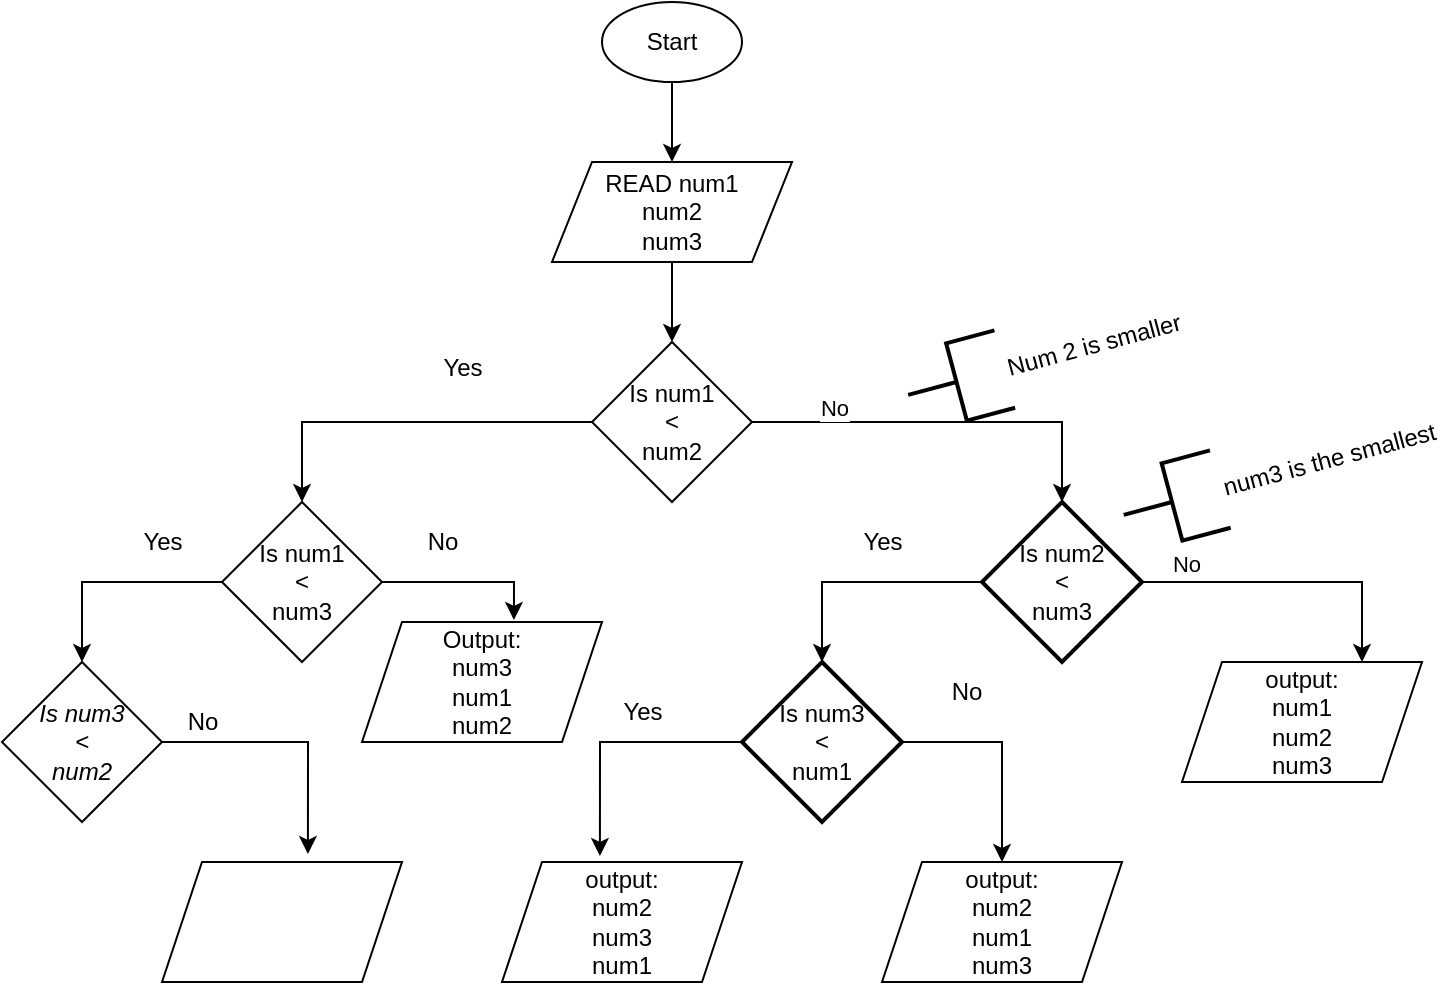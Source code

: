 <mxfile version="20.5.3" type="github">
  <diagram id="C5RBs43oDa-KdzZeNtuy" name="Page-1">
    <mxGraphModel dx="1209" dy="640" grid="1" gridSize="10" guides="1" tooltips="1" connect="1" arrows="1" fold="1" page="1" pageScale="1" pageWidth="827" pageHeight="1169" math="0" shadow="0">
      <root>
        <mxCell id="WIyWlLk6GJQsqaUBKTNV-0" />
        <mxCell id="WIyWlLk6GJQsqaUBKTNV-1" parent="WIyWlLk6GJQsqaUBKTNV-0" />
        <mxCell id="MO41uevS1AfrfssVyrMV-3" value="" style="edgeStyle=orthogonalEdgeStyle;rounded=0;orthogonalLoop=1;jettySize=auto;html=1;" edge="1" parent="WIyWlLk6GJQsqaUBKTNV-1" source="MO41uevS1AfrfssVyrMV-0" target="MO41uevS1AfrfssVyrMV-2">
          <mxGeometry relative="1" as="geometry" />
        </mxCell>
        <mxCell id="MO41uevS1AfrfssVyrMV-0" value="Start" style="ellipse;whiteSpace=wrap;html=1;" vertex="1" parent="WIyWlLk6GJQsqaUBKTNV-1">
          <mxGeometry x="390" y="60" width="70" height="40" as="geometry" />
        </mxCell>
        <mxCell id="MO41uevS1AfrfssVyrMV-5" value="" style="edgeStyle=orthogonalEdgeStyle;rounded=0;orthogonalLoop=1;jettySize=auto;html=1;" edge="1" parent="WIyWlLk6GJQsqaUBKTNV-1" source="MO41uevS1AfrfssVyrMV-2" target="MO41uevS1AfrfssVyrMV-4">
          <mxGeometry relative="1" as="geometry" />
        </mxCell>
        <mxCell id="MO41uevS1AfrfssVyrMV-2" value="&lt;div&gt;READ num1&lt;/div&gt;&lt;div&gt;num2&lt;/div&gt;&lt;div&gt;num3&lt;br&gt;&lt;/div&gt;" style="shape=parallelogram;perimeter=parallelogramPerimeter;whiteSpace=wrap;html=1;fixedSize=1;" vertex="1" parent="WIyWlLk6GJQsqaUBKTNV-1">
          <mxGeometry x="365" y="140" width="120" height="50" as="geometry" />
        </mxCell>
        <mxCell id="MO41uevS1AfrfssVyrMV-8" style="edgeStyle=orthogonalEdgeStyle;rounded=0;orthogonalLoop=1;jettySize=auto;html=1;exitX=1;exitY=0.5;exitDx=0;exitDy=0;entryX=0.5;entryY=0;entryDx=0;entryDy=0;entryPerimeter=0;" edge="1" parent="WIyWlLk6GJQsqaUBKTNV-1" source="MO41uevS1AfrfssVyrMV-4" target="MO41uevS1AfrfssVyrMV-6">
          <mxGeometry relative="1" as="geometry" />
        </mxCell>
        <mxCell id="MO41uevS1AfrfssVyrMV-10" value="&lt;div&gt;No&lt;/div&gt;" style="edgeLabel;html=1;align=center;verticalAlign=middle;resizable=0;points=[];" vertex="1" connectable="0" parent="MO41uevS1AfrfssVyrMV-8">
          <mxGeometry x="-0.581" y="7" relative="1" as="geometry">
            <mxPoint as="offset" />
          </mxGeometry>
        </mxCell>
        <mxCell id="MO41uevS1AfrfssVyrMV-30" style="edgeStyle=orthogonalEdgeStyle;rounded=0;orthogonalLoop=1;jettySize=auto;html=1;exitX=0;exitY=0.5;exitDx=0;exitDy=0;entryX=0.5;entryY=0;entryDx=0;entryDy=0;" edge="1" parent="WIyWlLk6GJQsqaUBKTNV-1" source="MO41uevS1AfrfssVyrMV-4" target="MO41uevS1AfrfssVyrMV-29">
          <mxGeometry relative="1" as="geometry" />
        </mxCell>
        <mxCell id="MO41uevS1AfrfssVyrMV-4" value="&lt;div&gt;Is num1&lt;/div&gt;&lt;div&gt;&amp;lt;&lt;/div&gt;&lt;div&gt;num2&lt;br&gt;&lt;/div&gt;" style="rhombus;whiteSpace=wrap;html=1;" vertex="1" parent="WIyWlLk6GJQsqaUBKTNV-1">
          <mxGeometry x="385" y="230" width="80" height="80" as="geometry" />
        </mxCell>
        <mxCell id="MO41uevS1AfrfssVyrMV-19" style="edgeStyle=orthogonalEdgeStyle;rounded=0;orthogonalLoop=1;jettySize=auto;html=1;exitX=1;exitY=0.5;exitDx=0;exitDy=0;exitPerimeter=0;entryX=0.75;entryY=0;entryDx=0;entryDy=0;" edge="1" parent="WIyWlLk6GJQsqaUBKTNV-1" source="MO41uevS1AfrfssVyrMV-6" target="MO41uevS1AfrfssVyrMV-17">
          <mxGeometry relative="1" as="geometry" />
        </mxCell>
        <mxCell id="MO41uevS1AfrfssVyrMV-21" value="&lt;div&gt;No&lt;/div&gt;" style="edgeLabel;html=1;align=center;verticalAlign=middle;resizable=0;points=[];" vertex="1" connectable="0" parent="MO41uevS1AfrfssVyrMV-19">
          <mxGeometry x="-0.705" y="9" relative="1" as="geometry">
            <mxPoint as="offset" />
          </mxGeometry>
        </mxCell>
        <mxCell id="MO41uevS1AfrfssVyrMV-27" style="edgeStyle=orthogonalEdgeStyle;rounded=0;orthogonalLoop=1;jettySize=auto;html=1;exitX=0;exitY=0.5;exitDx=0;exitDy=0;exitPerimeter=0;entryX=0.5;entryY=0;entryDx=0;entryDy=0;entryPerimeter=0;" edge="1" parent="WIyWlLk6GJQsqaUBKTNV-1" source="MO41uevS1AfrfssVyrMV-6" target="MO41uevS1AfrfssVyrMV-11">
          <mxGeometry relative="1" as="geometry" />
        </mxCell>
        <mxCell id="MO41uevS1AfrfssVyrMV-6" value="&lt;div&gt;Is num2&lt;/div&gt;&lt;div&gt;&amp;lt;&lt;/div&gt;&lt;div&gt;num3&lt;br&gt;&lt;/div&gt;" style="strokeWidth=2;html=1;shape=mxgraph.flowchart.decision;whiteSpace=wrap;" vertex="1" parent="WIyWlLk6GJQsqaUBKTNV-1">
          <mxGeometry x="580" y="310" width="80" height="80" as="geometry" />
        </mxCell>
        <mxCell id="MO41uevS1AfrfssVyrMV-9" value="Num 2 is smaller" style="strokeWidth=2;html=1;shape=mxgraph.flowchart.annotation_2;align=left;labelPosition=right;pointerEvents=1;rotation=-15;" vertex="1" parent="WIyWlLk6GJQsqaUBKTNV-1">
          <mxGeometry x="542.24" y="230" width="50" height="40" as="geometry" />
        </mxCell>
        <mxCell id="MO41uevS1AfrfssVyrMV-18" style="edgeStyle=orthogonalEdgeStyle;rounded=0;orthogonalLoop=1;jettySize=auto;html=1;exitX=1;exitY=0.5;exitDx=0;exitDy=0;exitPerimeter=0;entryX=0.5;entryY=0;entryDx=0;entryDy=0;" edge="1" parent="WIyWlLk6GJQsqaUBKTNV-1" source="MO41uevS1AfrfssVyrMV-11" target="MO41uevS1AfrfssVyrMV-16">
          <mxGeometry relative="1" as="geometry" />
        </mxCell>
        <mxCell id="MO41uevS1AfrfssVyrMV-25" style="edgeStyle=orthogonalEdgeStyle;rounded=0;orthogonalLoop=1;jettySize=auto;html=1;exitX=0;exitY=0.5;exitDx=0;exitDy=0;exitPerimeter=0;entryX=0.408;entryY=-0.05;entryDx=0;entryDy=0;entryPerimeter=0;" edge="1" parent="WIyWlLk6GJQsqaUBKTNV-1" source="MO41uevS1AfrfssVyrMV-11" target="MO41uevS1AfrfssVyrMV-24">
          <mxGeometry relative="1" as="geometry" />
        </mxCell>
        <mxCell id="MO41uevS1AfrfssVyrMV-11" value="&lt;div&gt;Is num3&lt;/div&gt;&lt;div&gt;&amp;lt;&lt;/div&gt;&lt;div&gt;num1&lt;/div&gt;" style="strokeWidth=2;html=1;shape=mxgraph.flowchart.decision;whiteSpace=wrap;" vertex="1" parent="WIyWlLk6GJQsqaUBKTNV-1">
          <mxGeometry x="460" y="390" width="80" height="80" as="geometry" />
        </mxCell>
        <mxCell id="MO41uevS1AfrfssVyrMV-16" value="&lt;div&gt;output:&lt;/div&gt;&lt;div&gt;num2&lt;/div&gt;&lt;div&gt;num1&lt;/div&gt;&lt;div&gt;num3&lt;br&gt;&lt;/div&gt;" style="shape=parallelogram;perimeter=parallelogramPerimeter;whiteSpace=wrap;html=1;fixedSize=1;" vertex="1" parent="WIyWlLk6GJQsqaUBKTNV-1">
          <mxGeometry x="530" y="490" width="120" height="60" as="geometry" />
        </mxCell>
        <mxCell id="MO41uevS1AfrfssVyrMV-17" value="&lt;div&gt;output:&lt;/div&gt;&lt;div&gt;num1&lt;/div&gt;&lt;div&gt;num2&lt;/div&gt;&lt;div&gt;num3&lt;br&gt;&lt;/div&gt;" style="shape=parallelogram;perimeter=parallelogramPerimeter;whiteSpace=wrap;html=1;fixedSize=1;" vertex="1" parent="WIyWlLk6GJQsqaUBKTNV-1">
          <mxGeometry x="680" y="390" width="120" height="60" as="geometry" />
        </mxCell>
        <mxCell id="MO41uevS1AfrfssVyrMV-20" value="&lt;div&gt;num3 is the smallest&lt;/div&gt;" style="strokeWidth=2;html=1;shape=mxgraph.flowchart.annotation_2;align=left;labelPosition=right;pointerEvents=1;rotation=-15;" vertex="1" parent="WIyWlLk6GJQsqaUBKTNV-1">
          <mxGeometry x="650" y="290" width="50" height="40" as="geometry" />
        </mxCell>
        <mxCell id="MO41uevS1AfrfssVyrMV-22" value="&lt;div&gt;No&lt;/div&gt;" style="text;html=1;align=center;verticalAlign=middle;resizable=0;points=[];autosize=1;strokeColor=none;fillColor=none;" vertex="1" parent="WIyWlLk6GJQsqaUBKTNV-1">
          <mxGeometry x="552.24" y="390" width="40" height="30" as="geometry" />
        </mxCell>
        <mxCell id="MO41uevS1AfrfssVyrMV-23" value="&lt;div&gt;Yes&lt;/div&gt;" style="text;html=1;align=center;verticalAlign=middle;resizable=0;points=[];autosize=1;strokeColor=none;fillColor=none;" vertex="1" parent="WIyWlLk6GJQsqaUBKTNV-1">
          <mxGeometry x="510" y="315" width="40" height="30" as="geometry" />
        </mxCell>
        <mxCell id="MO41uevS1AfrfssVyrMV-24" value="&lt;div&gt;output:&lt;/div&gt;&lt;div&gt;num2&lt;/div&gt;&lt;div&gt;num3&lt;/div&gt;&lt;div&gt;num1&lt;/div&gt;" style="shape=parallelogram;perimeter=parallelogramPerimeter;whiteSpace=wrap;html=1;fixedSize=1;" vertex="1" parent="WIyWlLk6GJQsqaUBKTNV-1">
          <mxGeometry x="340" y="490" width="120" height="60" as="geometry" />
        </mxCell>
        <mxCell id="MO41uevS1AfrfssVyrMV-26" value="&lt;div&gt;Yes&lt;/div&gt;" style="text;html=1;align=center;verticalAlign=middle;resizable=0;points=[];autosize=1;strokeColor=none;fillColor=none;" vertex="1" parent="WIyWlLk6GJQsqaUBKTNV-1">
          <mxGeometry x="390" y="400" width="40" height="30" as="geometry" />
        </mxCell>
        <mxCell id="MO41uevS1AfrfssVyrMV-32" style="edgeStyle=orthogonalEdgeStyle;rounded=0;orthogonalLoop=1;jettySize=auto;html=1;exitX=1;exitY=0.5;exitDx=0;exitDy=0;entryX=0.633;entryY=-0.017;entryDx=0;entryDy=0;entryPerimeter=0;" edge="1" parent="WIyWlLk6GJQsqaUBKTNV-1" source="MO41uevS1AfrfssVyrMV-29" target="MO41uevS1AfrfssVyrMV-31">
          <mxGeometry relative="1" as="geometry" />
        </mxCell>
        <mxCell id="MO41uevS1AfrfssVyrMV-38" style="edgeStyle=orthogonalEdgeStyle;rounded=0;orthogonalLoop=1;jettySize=auto;html=1;exitX=0;exitY=0.5;exitDx=0;exitDy=0;entryX=0.5;entryY=0;entryDx=0;entryDy=0;" edge="1" parent="WIyWlLk6GJQsqaUBKTNV-1" source="MO41uevS1AfrfssVyrMV-29" target="MO41uevS1AfrfssVyrMV-35">
          <mxGeometry relative="1" as="geometry" />
        </mxCell>
        <mxCell id="MO41uevS1AfrfssVyrMV-29" value="&lt;div&gt;Is num1&lt;/div&gt;&lt;div&gt;&amp;lt;&lt;/div&gt;&lt;div&gt;num3&lt;br&gt;&lt;/div&gt;" style="rhombus;whiteSpace=wrap;html=1;" vertex="1" parent="WIyWlLk6GJQsqaUBKTNV-1">
          <mxGeometry x="200" y="310" width="80" height="80" as="geometry" />
        </mxCell>
        <mxCell id="MO41uevS1AfrfssVyrMV-31" value="&lt;div&gt;Output:&lt;/div&gt;&lt;div&gt;num3&lt;/div&gt;&lt;div&gt;num1&lt;/div&gt;&lt;div&gt;num2&lt;br&gt;&lt;/div&gt;" style="shape=parallelogram;perimeter=parallelogramPerimeter;whiteSpace=wrap;html=1;fixedSize=1;" vertex="1" parent="WIyWlLk6GJQsqaUBKTNV-1">
          <mxGeometry x="270" y="370" width="120" height="60" as="geometry" />
        </mxCell>
        <mxCell id="MO41uevS1AfrfssVyrMV-33" value="&lt;div&gt;Yes&lt;/div&gt;&lt;div&gt;&lt;br&gt;&lt;/div&gt;" style="text;html=1;align=center;verticalAlign=middle;resizable=0;points=[];autosize=1;strokeColor=none;fillColor=none;" vertex="1" parent="WIyWlLk6GJQsqaUBKTNV-1">
          <mxGeometry x="300" y="230" width="40" height="40" as="geometry" />
        </mxCell>
        <mxCell id="MO41uevS1AfrfssVyrMV-34" value="&lt;div&gt;No&lt;/div&gt;" style="text;html=1;align=center;verticalAlign=middle;resizable=0;points=[];autosize=1;strokeColor=none;fillColor=none;" vertex="1" parent="WIyWlLk6GJQsqaUBKTNV-1">
          <mxGeometry x="290" y="315" width="40" height="30" as="geometry" />
        </mxCell>
        <mxCell id="MO41uevS1AfrfssVyrMV-40" style="edgeStyle=orthogonalEdgeStyle;rounded=0;orthogonalLoop=1;jettySize=auto;html=1;exitX=1;exitY=0.5;exitDx=0;exitDy=0;entryX=0.608;entryY=-0.067;entryDx=0;entryDy=0;entryPerimeter=0;" edge="1" parent="WIyWlLk6GJQsqaUBKTNV-1" source="MO41uevS1AfrfssVyrMV-35" target="MO41uevS1AfrfssVyrMV-39">
          <mxGeometry relative="1" as="geometry" />
        </mxCell>
        <mxCell id="MO41uevS1AfrfssVyrMV-35" value="&lt;div&gt;&lt;i&gt;Is num3&lt;/i&gt;&lt;/div&gt;&lt;div&gt;&lt;i&gt;&amp;lt;&lt;/i&gt;&lt;/div&gt;&lt;div&gt;&lt;i&gt;num2&lt;br&gt;&lt;/i&gt;&lt;/div&gt;" style="rhombus;whiteSpace=wrap;html=1;" vertex="1" parent="WIyWlLk6GJQsqaUBKTNV-1">
          <mxGeometry x="90" y="390" width="80" height="80" as="geometry" />
        </mxCell>
        <mxCell id="MO41uevS1AfrfssVyrMV-39" value="" style="shape=parallelogram;perimeter=parallelogramPerimeter;whiteSpace=wrap;html=1;fixedSize=1;" vertex="1" parent="WIyWlLk6GJQsqaUBKTNV-1">
          <mxGeometry x="170" y="490" width="120" height="60" as="geometry" />
        </mxCell>
        <mxCell id="MO41uevS1AfrfssVyrMV-41" value="&lt;div&gt;Yes&lt;/div&gt;" style="text;html=1;align=center;verticalAlign=middle;resizable=0;points=[];autosize=1;strokeColor=none;fillColor=none;" vertex="1" parent="WIyWlLk6GJQsqaUBKTNV-1">
          <mxGeometry x="150" y="315" width="40" height="30" as="geometry" />
        </mxCell>
        <mxCell id="MO41uevS1AfrfssVyrMV-42" value="&lt;div&gt;No&lt;/div&gt;" style="text;html=1;align=center;verticalAlign=middle;resizable=0;points=[];autosize=1;strokeColor=none;fillColor=none;" vertex="1" parent="WIyWlLk6GJQsqaUBKTNV-1">
          <mxGeometry x="170" y="405" width="40" height="30" as="geometry" />
        </mxCell>
      </root>
    </mxGraphModel>
  </diagram>
</mxfile>

